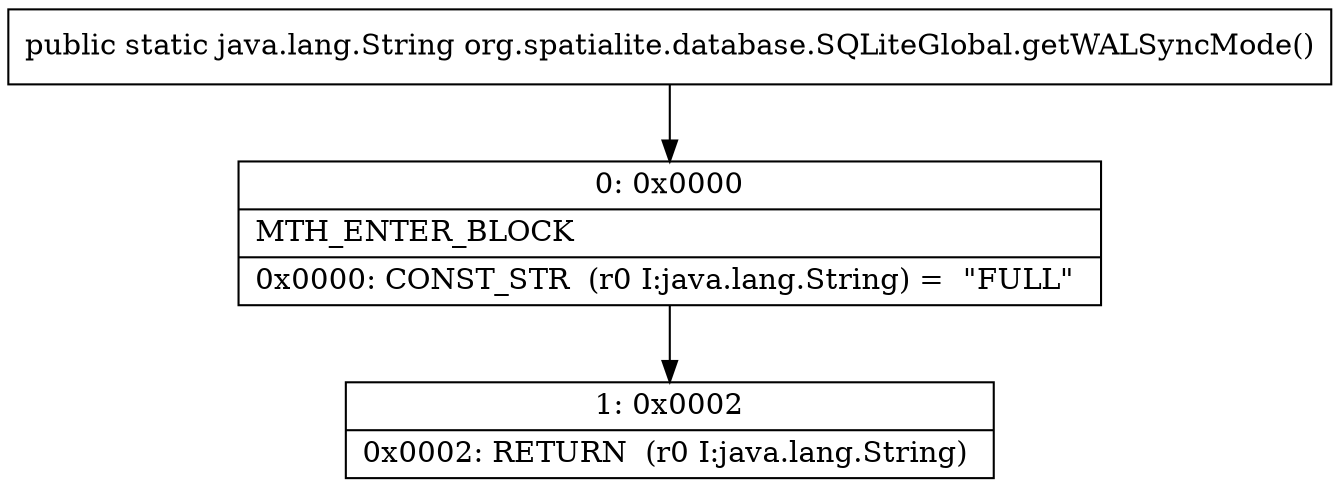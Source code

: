 digraph "CFG fororg.spatialite.database.SQLiteGlobal.getWALSyncMode()Ljava\/lang\/String;" {
Node_0 [shape=record,label="{0\:\ 0x0000|MTH_ENTER_BLOCK\l|0x0000: CONST_STR  (r0 I:java.lang.String) =  \"FULL\" \l}"];
Node_1 [shape=record,label="{1\:\ 0x0002|0x0002: RETURN  (r0 I:java.lang.String) \l}"];
MethodNode[shape=record,label="{public static java.lang.String org.spatialite.database.SQLiteGlobal.getWALSyncMode() }"];
MethodNode -> Node_0;
Node_0 -> Node_1;
}

